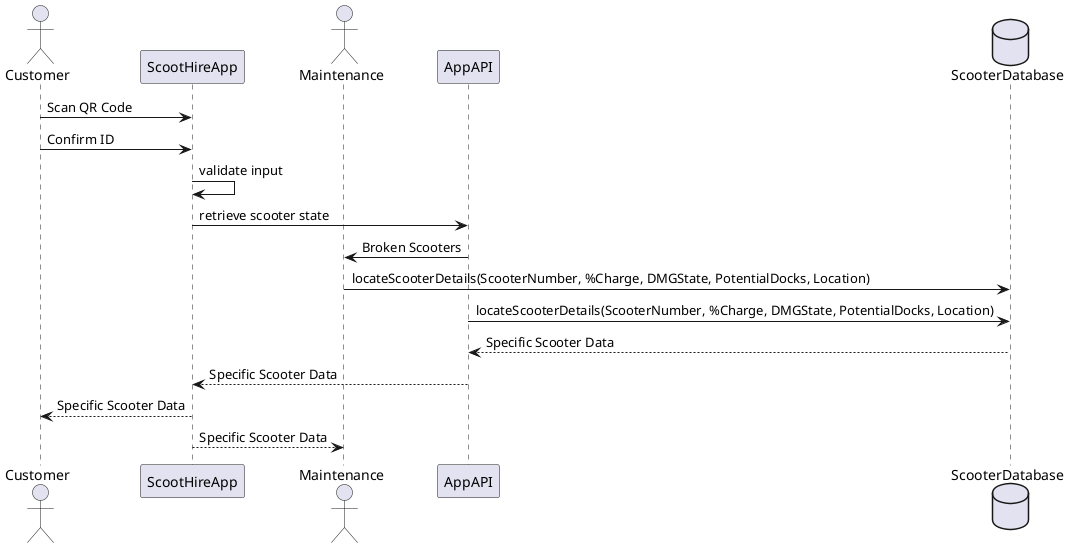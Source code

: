 @startuml
actor Customer
participant ScootHireApp
actor Maintenance
participant AppAPI


database ScooterDatabase
Customer -> ScootHireApp: Scan QR Code
Customer -> ScootHireApp: Confirm ID

ScootHireApp -> ScootHireApp: validate input
ScootHireApp -> AppAPI: retrieve scooter state
AppAPI -> Maintenance: Broken Scooters
Maintenance -> ScooterDatabase: locateScooterDetails(ScooterNumber, %Charge, DMGState, PotentialDocks, Location)
AppAPI -> ScooterDatabase: locateScooterDetails(ScooterNumber, %Charge, DMGState, PotentialDocks, Location)

ScooterDatabase --> AppAPI: Specific Scooter Data
AppAPI --> ScootHireApp: Specific Scooter Data
ScootHireApp --> Customer: Specific Scooter Data
ScootHireApp --> Maintenance: Specific Scooter Data
@enduml